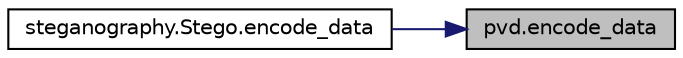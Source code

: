 digraph "pvd.encode_data"
{
 // INTERACTIVE_SVG=YES
 // LATEX_PDF_SIZE
  edge [fontname="Helvetica",fontsize="10",labelfontname="Helvetica",labelfontsize="10"];
  node [fontname="Helvetica",fontsize="10",shape=record];
  rankdir="RL";
  Node1 [label="pvd.encode_data",height=0.2,width=0.4,color="black", fillcolor="grey75", style="filled", fontcolor="black",tooltip=" "];
  Node1 -> Node2 [dir="back",color="midnightblue",fontsize="10",style="solid",fontname="Helvetica"];
  Node2 [label="steganography.Stego.encode_data",height=0.2,width=0.4,color="black", fillcolor="white", style="filled",URL="$classsteganography_1_1_stego.html#a184a2201a5c68aa043cd0ecb34b8634f",tooltip=" "];
}
